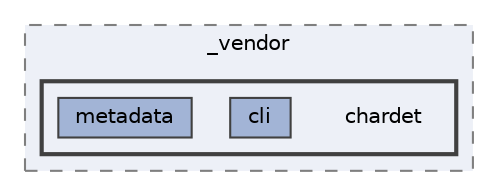 digraph "C:/Users/LukeMabie/documents/Development/Password_Saver_Using_Django-master/venv/Lib/site-packages/pip/_vendor/chardet"
{
 // LATEX_PDF_SIZE
  bgcolor="transparent";
  edge [fontname=Helvetica,fontsize=10,labelfontname=Helvetica,labelfontsize=10];
  node [fontname=Helvetica,fontsize=10,shape=box,height=0.2,width=0.4];
  compound=true
  subgraph clusterdir_5eb293a508d632f7a3df64020434be11 {
    graph [ bgcolor="#edf0f7", pencolor="grey50", label="_vendor", fontname=Helvetica,fontsize=10 style="filled,dashed", URL="dir_5eb293a508d632f7a3df64020434be11.html",tooltip=""]
  subgraph clusterdir_e908f0ca7acdae37b9c9d692c988edfa {
    graph [ bgcolor="#edf0f7", pencolor="grey25", label="", fontname=Helvetica,fontsize=10 style="filled,bold", URL="dir_e908f0ca7acdae37b9c9d692c988edfa.html",tooltip=""]
    dir_e908f0ca7acdae37b9c9d692c988edfa [shape=plaintext, label="chardet"];
  dir_a3c70bb60d01b4608fa0aba64deb7a41 [label="cli", fillcolor="#a2b4d6", color="grey25", style="filled", URL="dir_a3c70bb60d01b4608fa0aba64deb7a41.html",tooltip=""];
  dir_8253be96f2114ca3c8e8a65b7f687904 [label="metadata", fillcolor="#a2b4d6", color="grey25", style="filled", URL="dir_8253be96f2114ca3c8e8a65b7f687904.html",tooltip=""];
  }
  }
}
